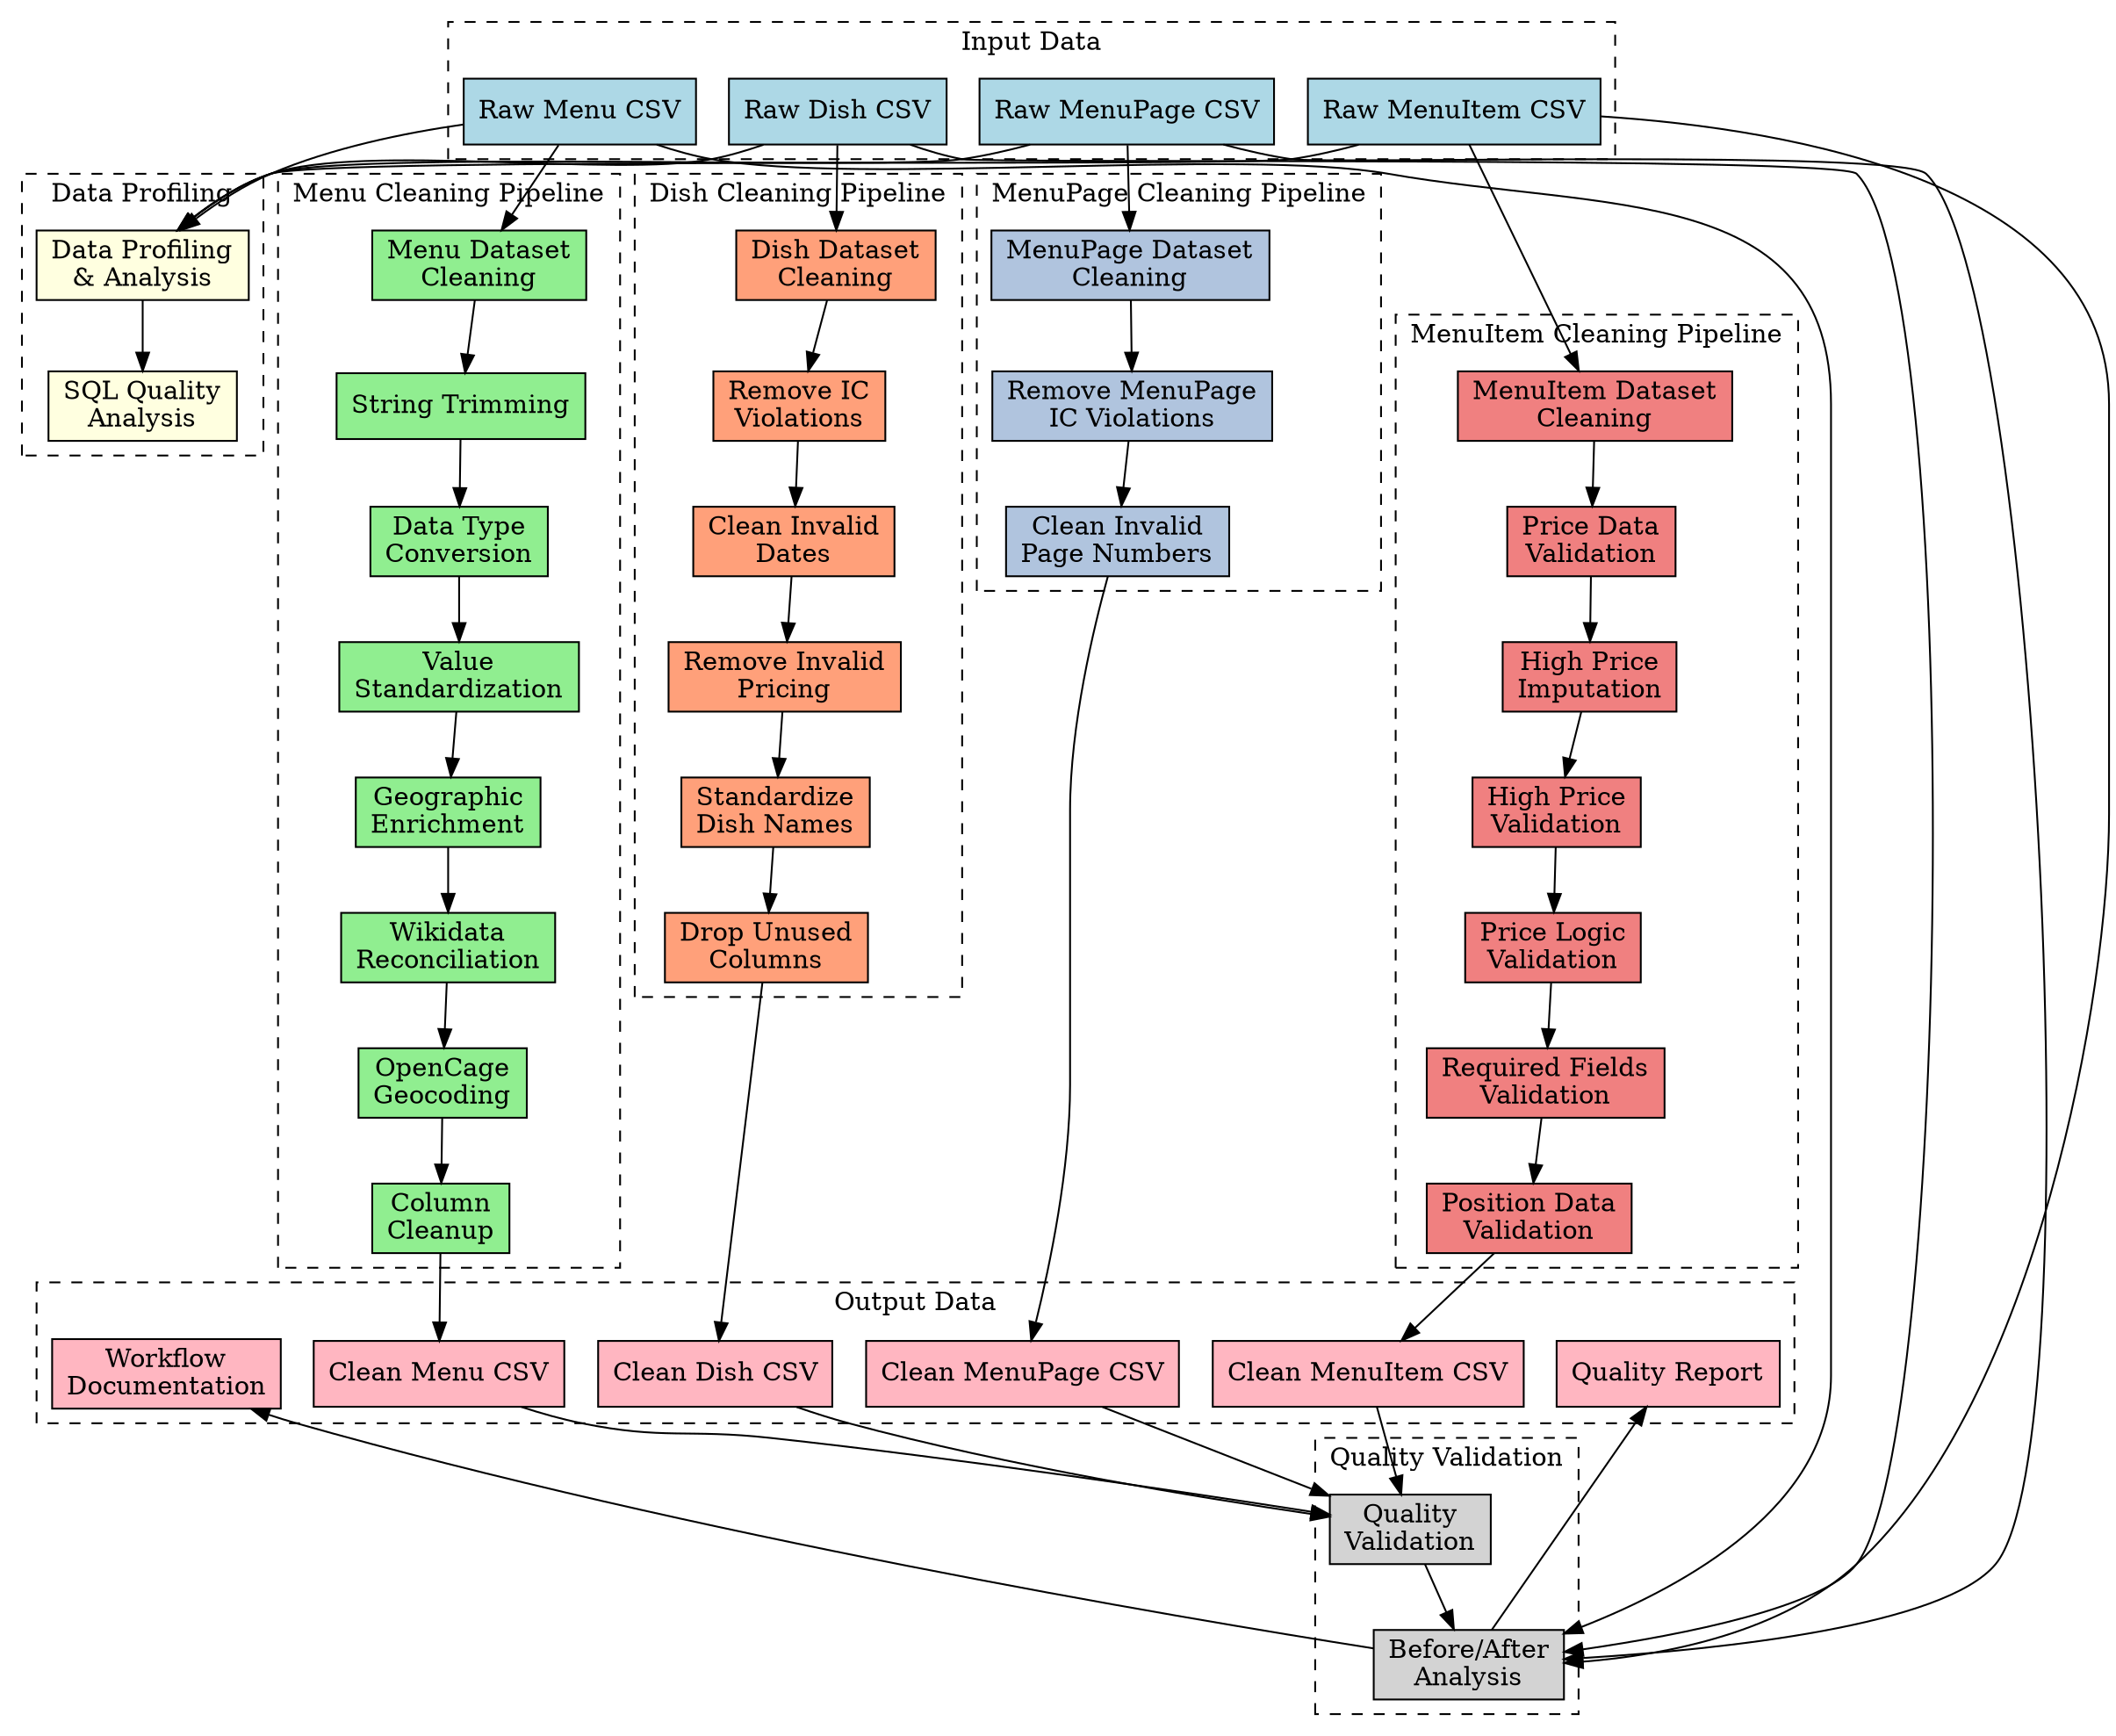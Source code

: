 digraph NYPL_Data_Cleaning_Workflow {
    rankdir=TB;
    node [shape=box, style=filled];
    
    raw_menu_csv [label="Raw Menu CSV", fillcolor=lightblue];
    raw_menuitem_csv [label="Raw MenuItem CSV", fillcolor=lightblue];
    raw_dish_csv [label="Raw Dish CSV", fillcolor=lightblue];
    raw_menupage_csv [label="Raw MenuPage CSV", fillcolor=lightblue];
    
    profiling [label="Data Profiling\n& Analysis", fillcolor=lightyellow];
    sql_analysis [label="SQL Quality\nAnalysis", fillcolor=lightyellow];
    
    menu_cleaning [label="Menu Dataset\nCleaning", fillcolor=lightgreen];
    string_trim [label="String Trimming", fillcolor=lightgreen];
    type_convert [label="Data Type\nConversion", fillcolor=lightgreen];
    value_std [label="Value\nStandardization", fillcolor=lightgreen];
    geo_enrich [label="Geographic\nEnrichment", fillcolor=lightgreen];
    wikidata [label="Wikidata\nReconciliation", fillcolor=lightgreen];
    opencage [label="OpenCage\nGeocoding", fillcolor=lightgreen];
    column_cleanup [label="Column\nCleanup", fillcolor=lightgreen];
    
    menuitem_cleaning [label="MenuItem Dataset\nCleaning", fillcolor=lightcoral];
    price_valid [label="Price Data\nValidation", fillcolor=lightcoral];
    price_impute [label="High Price\nImputation", fillcolor=lightcoral];
    high_price_valid [label="High Price\nValidation", fillcolor=lightcoral];
    price_logic [label="Price Logic\nValidation", fillcolor=lightcoral];
    field_valid [label="Required Fields\nValidation", fillcolor=lightcoral];
    position_valid [label="Position Data\nValidation", fillcolor=lightcoral];
    
    dish_cleaning [label="Dish Dataset\nCleaning", fillcolor=lightsalmon];
    dish_ic_removal [label="Remove IC\nViolations", fillcolor=lightsalmon];
    dish_date_clean [label="Clean Invalid\nDates", fillcolor=lightsalmon];
    dish_price_clean [label="Remove Invalid\nPricing", fillcolor=lightsalmon];
    dish_name_std [label="Standardize\nDish Names", fillcolor=lightsalmon];
    dish_column_drop [label="Drop Unused\nColumns", fillcolor=lightsalmon];
    
    menupage_cleaning [label="MenuPage Dataset\nCleaning", fillcolor=lightsteelblue];
    menupage_ic_removal [label="Remove MenuPage\nIC Violations", fillcolor=lightsteelblue];
    menupage_page_clean [label="Clean Invalid\nPage Numbers", fillcolor=lightsteelblue];
    
    quality_valid [label="Quality\nValidation", fillcolor=lightgray];
    before_after [label="Before/After\nAnalysis", fillcolor=lightgray];
    
    clean_menu_csv [label="Clean Menu CSV", fillcolor=lightpink];
    clean_menuitem_csv [label="Clean MenuItem CSV", fillcolor=lightpink];
    clean_dish_csv [label="Clean Dish CSV", fillcolor=lightpink];
    clean_menupage_csv [label="Clean MenuPage CSV", fillcolor=lightpink];
    quality_report [label="Quality Report", fillcolor=lightpink];
    workflow_doc [label="Workflow\nDocumentation", fillcolor=lightpink];
    
    raw_menu_csv -> profiling;
    raw_menuitem_csv -> profiling;
    raw_dish_csv -> profiling;
    raw_menupage_csv -> profiling;
    profiling -> sql_analysis;
    
    raw_menu_csv -> menu_cleaning;
    menu_cleaning -> string_trim;
    string_trim -> type_convert;
    type_convert -> value_std;
    value_std -> geo_enrich;
    geo_enrich -> wikidata;
    wikidata -> opencage;
    opencage -> column_cleanup;
    column_cleanup -> clean_menu_csv;
    
    raw_menuitem_csv -> menuitem_cleaning;
    menuitem_cleaning -> price_valid;
    price_valid -> price_impute;
    price_impute -> high_price_valid;
    high_price_valid -> price_logic;
    price_logic -> field_valid;
    field_valid -> position_valid;
    position_valid -> clean_menuitem_csv;
    
    raw_dish_csv -> dish_cleaning;
    dish_cleaning -> dish_ic_removal;
    dish_ic_removal -> dish_date_clean;
    dish_date_clean -> dish_price_clean;
    dish_price_clean -> dish_name_std;
    dish_name_std -> dish_column_drop;
    dish_column_drop -> clean_dish_csv;
    
    raw_menupage_csv -> menupage_cleaning;
    menupage_cleaning -> menupage_ic_removal;
    menupage_ic_removal -> menupage_page_clean;
    menupage_page_clean -> clean_menupage_csv;
    
    clean_menu_csv -> quality_valid;
    clean_menuitem_csv -> quality_valid;
    clean_dish_csv -> quality_valid;
    clean_menupage_csv -> quality_valid;
    quality_valid -> before_after;
    raw_menu_csv -> before_after;
    raw_menuitem_csv -> before_after;
    raw_dish_csv -> before_after;
    raw_menupage_csv -> before_after;
    
    before_after -> quality_report;
    before_after -> workflow_doc;
    
    subgraph cluster_input {
        label="Input Data";
        style=dashed;
        raw_menu_csv;
        raw_menuitem_csv;
        raw_dish_csv;
        raw_menupage_csv;
    }
    
    subgraph cluster_profiling {
        label="Data Profiling";
        style=dashed;
        profiling;
        sql_analysis;
    }
    
    subgraph cluster_menu_clean {
        label="Menu Cleaning Pipeline";
        style=dashed;
        menu_cleaning;
        string_trim;
        type_convert;
        value_std;
        geo_enrich;
        wikidata;
        opencage;
        column_cleanup;
    }
    
    subgraph cluster_menuitem_clean {
        label="MenuItem Cleaning Pipeline";
        style=dashed;
        menuitem_cleaning;
        price_valid;
        price_impute;
        high_price_valid;
        price_logic;
        field_valid;
        position_valid;
    }
    
    subgraph cluster_dish_clean {
        label="Dish Cleaning Pipeline";
        style=dashed;
        dish_cleaning;
        dish_ic_removal;
        dish_date_clean;
        dish_price_clean;
        dish_name_std;
        dish_column_drop;
    }
    
    subgraph cluster_menupage_clean {
        label="MenuPage Cleaning Pipeline";
        style=dashed;
        menupage_cleaning;
        menupage_ic_removal;
        menupage_page_clean;
    }
    
    subgraph cluster_validation {
        label="Quality Validation";
        style=dashed;
        quality_valid;
        before_after;
    }
    
    subgraph cluster_output {
        label="Output Data";
        style=dashed;
        clean_menu_csv;
        clean_menuitem_csv;
        clean_dish_csv;
        clean_menupage_csv;
        quality_report;
        workflow_doc;
    }
}
